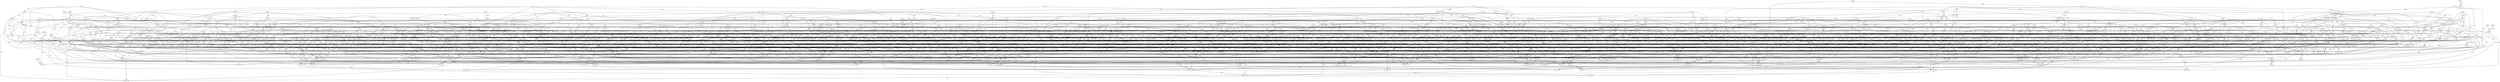 digraph G {
	v399->v629 [label=8270]
	v35->v573 [label=1409]
	v482->v627 [label=529]
	v204->v803 [label=9732]
	v446->v567 [label=9841]
	v169->v613 [label=9619]
	v51->v437 [label=3788]
	v338->v722 [label=9777]
	v295->v478 [label=2249]
	v15->v435 [label=9454]
	v491->v825 [label=7293]
	v89->v327 [label=8685]
	v495->v649 [label=4703]
	v32->v576 [label=4322]
	v530->v697 [label=5087]
	v766->v831 [label=8214]
	v404->v899 [label=7949]
	v186->v796 [label=4445]
	v394->v564 [label=6085]
	v227->v973 [label=5874]
	v353->v488 [label=1051]
	v58->v824 [label=3038]
	v281->v431 [label=8751]
	v494->v635 [label=5558]
	v360->v495 [label=76]
	v400->v571 [label=9395]
	v525->v958 [label=17]
	v958->v967 [label=6868]
	v80->v342 [label=7348]
	v905->v928 [label=765]
	v45->v591 [label=4141]
	v530->v918 [label=882]
	v420->v612 [label=2446]
	v686->v794 [label=8404]
	v298->v825 [label=6231]
	v235->v830 [label=2178]
	v5->v832 [label=4002]
	v179->v433 [label=5925]
	v819->v972 [label=945]
	v543->v705 [label=628]
	v415->v585 [label=1300]
	v194->v417 [label=3850]
	v137->v443 [label=7521]
	v125->v600 [label=2659]
	v213->v504 [label=9794]
	v962->v975 [label=9441]
	v441->v898 [label=8090]
	v619->v899 [label=1911]
	v570->v869 [label=6021]
	v113->v843 [label=777]
	v715->v995 [label=9483]
	v721->v869 [label=4020]
	v730->v963 [label=603]
	v839->v941 [label=9630]
	v598->v941 [label=8229]
	v509->v911 [label=6984]
	v386->v823 [label=9017]
	v450->v978 [label=9501]
	v392->v716 [label=1789]
	v435->v648 [label=9158]
	v254->v740 [label=2771]
	v260->v395 [label=3463]
	v322->v338 [label=9472]
	v353->v356 [label=5576]
	v187->v804 [label=3191]
	v253->v700 [label=61]
	v4->v858 [label=742]
	v297->v644 [label=6937]
	v234->v967 [label=6466]
	v511->v940 [label=8117]
	v503->v828 [label=1647]
	v414->v977 [label=8366]
	v123->v805 [label=9038]
	v410->v526 [label=270]
	v174->v617 [label=1719]
	v389->v399 [label=3438]
	v389->v826 [label=6183]
	v122->v192 [label=6139]
	v659->v751 [label=170]
	v625->v955 [label=9892]
	v131->v262 [label=4372]
	v364->v574 [label=726]
	v17->v862 [label=4845]
	v296->v921 [label=5409]
	v55->v102 [label=4260]
	v268->v500 [label=4487]
	v506->v558 [label=8838]
	v757->v880 [label=7689]
	v117->v522 [label=2883]
	v250->v709 [label=5726]
	v570->v762 [label=8485]
	v479->v855 [label=8497]
	v115->v834 [label=2745]
	v524->v916 [label=2805]
	v723->v888 [label=4300]
	v93->v771 [label=8814]
	v143->v292 [label=1002]
	v146->v958 [label=9429]
	v382->v963 [label=1792]
	v636->v645 [label=6503]
	v109->v833 [label=8433]
	v75->v555 [label=1503]
	v582->v638 [label=4080]
	v117->v252 [label=4267]
	v93->v378 [label=2367]
	v571->v968 [label=4074]
	v168->v612 [label=5671]
	v153->v736 [label=9688]
	v758->v919 [label=3182]
	v395->v583 [label=9906]
	v541->v918 [label=4954]
	v817->v837 [label=6151]
	v790->v817 [label=7434]
	v10->v613 [label=1826]
	v329->v545 [label=6358]
	v797->v982 [label=4682]
	v287->v676 [label=6885]
	v488->v802 [label=4303]
	v529->v850 [label=3870]
	v797->v809 [label=1288]
	v419->v515 [label=8088]
	v659->v673 [label=3158]
	v268->v291 [label=78]
	v289->v579 [label=4394]
	v96->v659 [label=9284]
	v133->v714 [label=2303]
	v712->v742 [label=7551]
	v99->v861 [label=1476]
	v841->v927 [label=2783]
	v877->v942 [label=9506]
	v218->v661 [label=4876]
	v56->v505 [label=9788]
	v87->v371 [label=9810]
	v678->v884 [label=1742]
	v624->v663 [label=1526]
	v451->v589 [label=8727]
	v689->v880 [label=9087]
	v596->v627 [label=2394]
	v159->v760 [label=6026]
	v708->v764 [label=4845]
	v340->v819 [label=4256]
	v357->v569 [label=2825]
	v357->v828 [label=600]
	v359->v826 [label=7363]
	v16->v226 [label=2336]
	v564->v969 [label=89]
	v19->v287 [label=9513]
	v230->v365 [label=5497]
	v215->v347 [label=1160]
	v131->v956 [label=1483]
	v542->v935 [label=9166]
	v78->v499 [label=9989]
	v148->v326 [label=4375]
	v336->v396 [label=1331]
	v373->v958 [label=7326]
	v808->v810 [label=3500]
	v14->v900 [label=320]
	v265->v850 [label=5753]
	v121->v638 [label=775]
	v29->v56 [label=2095]
	v187->v563 [label=6863]
	v897->v978 [label=447]
	v764->v815 [label=2517]
	v36->v139 [label=5528]
	v243->v952 [label=2029]
	v364->v949 [label=2081]
	v281->v928 [label=2558]
	v174->v637 [label=4916]
	v156->v254 [label=3188]
	v256->v526 [label=281]
	v199->v602 [label=7357]
	v553->v671 [label=2295]
	v217->v222 [label=4058]
	v275->v951 [label=8116]
	v98->v733 [label=1369]
	v96->v377 [label=4537]
	v531->v666 [label=6990]
	v658->v940 [label=782]
	v106->v138 [label=6162]
	v207->v248 [label=7369]
	v517->v644 [label=9298]
	v819->v939 [label=7409]
	v889->v998 [label=7388]
	v455->v859 [label=7812]
	v461->v613 [label=1038]
	v727->v794 [label=9195]
	v398->v984 [label=3454]
	v823->v938 [label=846]
	v25->v596 [label=1174]
	v148->v698 [label=8724]
	v295->v681 [label=8462]
	v32->v427 [label=6856]
	v474->v854 [label=7264]
	v854->v933 [label=390]
	v190->v701 [label=9592]
	v87->v914 [label=7109]
	v131->v159 [label=134]
	v382->v904 [label=9383]
	v189->v918 [label=6173]
	v131->v653 [label=1448]
	v114->v849 [label=5594]
	v304->v322 [label=348]
	v187->v548 [label=8884]
	v28->v693 [label=7026]
	v28->v835 [label=8110]
	v624->v961 [label=1946]
	v146->v485 [label=9212]
	v503->v824 [label=7938]
	v183->v851 [label=7440]
	v530->v895 [label=648]
	v378->v451 [label=5187]
	v605->v902 [label=3103]
	v239->v369 [label=8351]
	v534->v583 [label=5779]
	v336->v390 [label=8503]
	v559->v866 [label=6886]
	v143->v937 [label=4021]
	v89->v708 [label=9008]
	v254->v541 [label=3471]
	v25->v647 [label=1108]
	v417->v521 [label=8079]
	v97->v276 [label=6131]
	v291->v967 [label=1446]
	v109->v372 [label=4259]
	v54->v821 [label=6303]
	v371->v839 [label=4378]
	v100->v364 [label=5724]
	v244->v382 [label=8481]
	v99->v816 [label=7037]
	v731->v744 [label=5462]
	v378->v653 [label=8888]
	v846->v986 [label=8864]
	v503->v932 [label=3689]
	v67->v791 [label=997]
	v320->v607 [label=6833]
	v433->v750 [label=9103]
	v413->v781 [label=186]
	v479->v953 [label=709]
	v286->v956 [label=1335]
	v556->v620 [label=6961]
	v142->v304 [label=1656]
	v133->v899 [label=1011]
	v167->v487 [label=2797]
	v875->v897 [label=4224]
	v508->v559 [label=2869]
	v332->v497 [label=6689]
	v140->v361 [label=2203]
	v476->v906 [label=6933]
	v522->v857 [label=9357]
	v666->v728 [label=9380]
	v33->v330 [label=4827]
	v49->v663 [label=9991]
	v286->v475 [label=6571]
	v145->v338 [label=9442]
	v898->v988 [label=3234]
	v571->v608 [label=3305]
	v911->v979 [label=4430]
	v214->v432 [label=977]
	v722->v833 [label=9165]
	v3->v970 [label=8626]
	v151->v475 [label=6835]
	v708->v896 [label=1683]
	v266->v659 [label=9203]
	v492->v637 [label=8608]
	v536->v836 [label=2991]
	v386->v632 [label=7572]
	v3->v277 [label=6128]
	v531->v638 [label=4529]
	v198->v910 [label=5833]
	v169->v352 [label=307]
	v80->v750 [label=896]
	v146->v931 [label=4334]
	v745->v784 [label=6529]
	v239->v971 [label=2512]
	v134->v811 [label=8972]
	v158->v947 [label=9388]
	v277->v359 [label=2154]
	v405->v978 [label=7124]
	v185->v594 [label=7312]
	v243->v823 [label=1780]
	v186->v307 [label=9726]
	v245->v931 [label=6062]
	v14->v705 [label=6650]
	v319->v500 [label=5097]
	v705->v718 [label=7509]
	v231->v484 [label=8574]
	v289->v779 [label=8062]
	v616->v990 [label=7170]
	v159->v542 [label=7244]
	v66->v459 [label=6528]
	v359->v636 [label=6913]
	v749->v899 [label=9837]
	v526->v597 [label=7011]
	v327->v790 [label=2407]
	v135->v694 [label=8315]
	v227->v793 [label=6796]
	v363->v481 [label=8639]
	v425->v794 [label=574]
	v102->v916 [label=1005]
	v274->v534 [label=6708]
	v661->v930 [label=7043]
	v91->v328 [label=6439]
	v788->v857 [label=4315]
	v213->v500 [label=3340]
	v661->v722 [label=883]
	v106->v552 [label=4407]
	v580->v616 [label=9985]
	v369->v438 [label=5085]
	v224->v713 [label=7469]
	v340->v419 [label=4778]
	v345->v505 [label=3356]
	v346->v569 [label=3445]
	v330->v462 [label=9488]
	v257->v375 [label=6506]
	v136->v781 [label=1894]
	v570->v880 [label=6334]
	v262->v317 [label=1805]
	v201->v712 [label=7344]
	v468->v879 [label=5866]
	v24->v259 [label=9244]
	v699->v831 [label=4243]
	v323->v868 [label=6235]
	v121->v773 [label=4009]
	v7->v313 [label=9800]
	v447->v956 [label=1950]
	v154->v375 [label=5437]
	v430->v712 [label=2907]
	v176->v985 [label=5035]
	v125->v767 [label=9618]
	v177->v501 [label=1306]
	v273->v826 [label=9656]
	v92->v856 [label=1717]
	v184->v887 [label=1510]
	v72->v86 [label=3770]
	v192->v387 [label=8555]
	v364->v661 [label=5175]
	v404->v768 [label=6140]
	v136->v967 [label=7170]
	v302->v309 [label=8502]
	v610->v652 [label=3538]
	v462->v994 [label=5701]
	v522->v797 [label=2997]
	v31->v728 [label=7780]
	v358->v585 [label=3868]
	v314->v957 [label=2177]
	v152->v403 [label=2712]
	v848->v935 [label=5432]
	v178->v698 [label=1451]
	v674->v701 [label=7777]
	v237->v798 [label=2336]
	v463->v553 [label=6938]
	v73->v640 [label=7983]
	v228->v390 [label=8533]
	v462->v524 [label=2874]
	v286->v844 [label=6325]
	v48->v550 [label=1662]
	v447->v617 [label=2247]
	v608->v862 [label=6053]
	v408->v525 [label=1981]
	v669->v793 [label=276]
	v569->v757 [label=5624]
	v326->v763 [label=6578]
	v270->v879 [label=9135]
	v426->v617 [label=8922]
	v131->v954 [label=7334]
	v535->v812 [label=5023]
	v471->v616 [label=5224]
	v415->v720 [label=6741]
	v417->v902 [label=3269]
	v438->v959 [label=6352]
	v66->v201 [label=2085]
	v217->v379 [label=1499]
	v654->v805 [label=5837]
	v801->v992 [label=7991]
	v25->v105 [label=847]
	v196->v788 [label=5267]
	v890->v964 [label=9497]
	v335->v593 [label=4141]
	v714->v917 [label=8034]
	v958->v984 [label=5972]
	v300->v698 [label=9662]
	v172->v867 [label=7382]
	v220->v963 [label=393]
	v668->v727 [label=8725]
	v314->v442 [label=7302]
	v253->v946 [label=130]
	v314->v843 [label=6564]
	v155->v205 [label=225]
	v652->v863 [label=1588]
	v748->v840 [label=5945]
	v619->v995 [label=9932]
	v514->v561 [label=5008]
	v581->v897 [label=3708]
	v125->v502 [label=2645]
	v238->v897 [label=3705]
	v389->v959 [label=3376]
	v654->v802 [label=8468]
	v331->v732 [label=4129]
	v72->v273 [label=3759]
	v22->v975 [label=5505]
	v214->v760 [label=2795]
	v308->v621 [label=329]
	v549->v792 [label=2138]
	v789->v925 [label=1993]
	v267->v838 [label=4347]
	v61->v923 [label=3639]
	v462->v657 [label=2389]
	v1->v661 [label=1607]
	v332->v768 [label=8372]
	v303->v553 [label=7444]
	v448->v474 [label=1938]
	v302->v632 [label=9109]
	v10->v248 [label=3677]
	v479->v641 [label=3266]
	v43->v980 [label=3859]
	v189->v736 [label=6716]
	v325->v949 [label=6366]
	v494->v945 [label=7297]
	v473->v478 [label=4733]
	v299->v761 [label=4741]
	v899->v985 [label=5631]
	v54->v162 [label=1280]
	v619->v761 [label=3220]
	v379->v626 [label=3434]
	v341->v445 [label=3366]
	v761->v971 [label=2415]
	v90->v685 [label=1466]
	v6->v549 [label=2213]
	v748->v834 [label=4129]
	v467->v580 [label=5534]
	v18->v62 [label=7942]
	v164->v756 [label=6188]
	v596->v666 [label=5529]
	v11->v167 [label=1645]
	v221->v615 [label=2775]
	v549->v817 [label=1426]
	v668->v789 [label=554]
	v867->v955 [label=7725]
	v602->v910 [label=3295]
	v296->v407 [label=2987]
	v496->v750 [label=2891]
	v237->v914 [label=8579]
	v829->v860 [label=9464]
	v380->v807 [label=8110]
	v179->v187 [label=9977]
	v323->v810 [label=310]
	v271->v993 [label=5324]
	v709->v725 [label=2136]
	v913->v937 [label=8239]
	v121->v322 [label=1576]
	v730->v894 [label=2166]
	v240->v481 [label=9782]
	v42->v506 [label=6164]
	v237->v925 [label=5252]
	v927->v962 [label=2260]
	v109->v817 [label=6543]
	v529->v715 [label=1729]
	v211->v539 [label=7526]
	v196->v754 [label=7458]
	v44->v507 [label=6739]
	v607->v812 [label=364]
	v27->v187 [label=137]
	v465->v548 [label=8764]
	v285->v632 [label=6792]
	v572->v679 [label=5737]
	v64->v149 [label=7718]
	v591->v917 [label=4669]
	v48->v750 [label=1780]
	v531->v865 [label=5246]
	v528->v815 [label=795]
	v108->v852 [label=1497]
	v106->v869 [label=6653]
	v359->v813 [label=8104]
	v534->v555 [label=3803]
	v690->v880 [label=7998]
	v31->v434 [label=1192]
	v428->v613 [label=3442]
	v26->v247 [label=2127]
	v697->v918 [label=2628]
	v117->v742 [label=7438]
	v226->v477 [label=8752]
	v364->v424 [label=2502]
	v65->v507 [label=3822]
	v160->v870 [label=4644]
	v728->v858 [label=2828]
	v358->v398 [label=3805]
	v789->v989 [label=2219]
	v671->v937 [label=3419]
	v0->v564 [label=3129]
	v580->v855 [label=1106]
	v52->v271 [label=9740]
	v294->v379 [label=9659]
	v559->v913 [label=723]
	v224->v278 [label=2611]
	v61->v327 [label=9132]
	v165->v968 [label=6269]
	v461->v910 [label=6511]
	v129->v688 [label=8308]
	v179->v614 [label=7618]
	v629->v710 [label=6433]
	v257->v552 [label=544]
	v320->v426 [label=9480]
	v828->v893 [label=64]
	v427->v567 [label=2490]
	v167->v785 [label=7532]
	v525->v749 [label=3943]
	v270->v670 [label=7969]
	v606->v627 [label=2619]
	v345->v586 [label=2956]
	v493->v816 [label=9723]
	v190->v278 [label=5828]
	v154->v973 [label=4797]
	v76->v785 [label=7148]
	v54->v535 [label=7431]
	v219->v226 [label=5601]
	v48->v780 [label=8969]
	v168->v898 [label=1023]
	v448->v560 [label=6881]
	v197->v416 [label=8201]
	v20->v413 [label=3722]
	v60->v666 [label=6320]
	v187->v855 [label=8268]
	v93->v518 [label=2127]
	v232->v737 [label=8905]
	v610->v654 [label=2118]
	v401->v479 [label=485]
	v500->v978 [label=6205]
	v798->v954 [label=7135]
	v219->v980 [label=2365]
	v365->v489 [label=5399]
	v143->v832 [label=1523]
	v111->v377 [label=6614]
	v348->v902 [label=9600]
	v491->v931 [label=5546]
	v71->v801 [label=4773]
	v380->v783 [label=6007]
	v104->v425 [label=142]
	v218->v225 [label=1197]
	v22->v376 [label=6414]
	v382->v454 [label=4214]
	v28->v87 [label=7500]
	v488->v786 [label=1587]
	v114->v424 [label=2427]
	v770->v774 [label=6540]
	v313->v690 [label=4621]
	v152->v857 [label=3110]
	v252->v648 [label=1980]
	v406->v985 [label=4994]
	v175->v918 [label=860]
	v266->v475 [label=6295]
	v382->v983 [label=3148]
	v88->v308 [label=3784]
	v387->v543 [label=4248]
	v508->v774 [label=3523]
	v189->v823 [label=9675]
	v179->v882 [label=4189]
	v117->v301 [label=3788]
	v831->v979 [label=3652]
	v59->v290 [label=1685]
	v308->v316 [label=329]
	v126->v956 [label=2178]
	v533->v727 [label=2539]
	v377->v439 [label=998]
	v201->v402 [label=8459]
	v163->v833 [label=6587]
	v396->v719 [label=6400]
	v308->v836 [label=4233]
	v576->v880 [label=8414]
	v112->v509 [label=7949]
	v282->v333 [label=7965]
	v546->v708 [label=1957]
	v663->v796 [label=2215]
	v396->v493 [label=7976]
	v25->v55 [label=7739]
	v16->v569 [label=2835]
	v146->v844 [label=1189]
	v507->v708 [label=4549]
	v702->v722 [label=8308]
	v23->v301 [label=7424]
	v818->v991 [label=1949]
	v184->v841 [label=6073]
	v331->v712 [label=7363]
	v390->v467 [label=6659]
	v579->v992 [label=4714]
	v530->v768 [label=4828]
	v347->v397 [label=4892]
	v340->v427 [label=6352]
	v560->v726 [label=9208]
	v439->v486 [label=3036]
	v212->v538 [label=4975]
	v293->v402 [label=2937]
	v584->v758 [label=344]
	v202->v891 [label=1115]
	v286->v794 [label=9719]
	v347->v564 [label=5833]
	v346->v865 [label=7677]
	v207->v605 [label=9041]
	v231->v921 [label=4753]
	v302->v912 [label=1952]
	v439->v564 [label=5470]
	v90->v839 [label=863]
	v167->v338 [label=9003]
	v278->v316 [label=3334]
	v428->v859 [label=6739]
	v616->v770 [label=9562]
	v287->v822 [label=3196]
	v526->v546 [label=3819]
	v357->v499 [label=8563]
	v227->v544 [label=9297]
	v6->v545 [label=5688]
	v519->v735 [label=5590]
	v216->v406 [label=9050]
	v578->v940 [label=1618]
	v217->v330 [label=1551]
	v515->v612 [label=399]
	v230->v765 [label=173]
	v23->v877 [label=4178]
	v432->v799 [label=9227]
	v43->v522 [label=7356]
	v531->v863 [label=2699]
	v548->v955 [label=7484]
	v154->v665 [label=7970]
	v232->v278 [label=4610]
	v923->v963 [label=1397]
	v565->v961 [label=7089]
	v41->v546 [label=6961]
	v714->v724 [label=820]
	v19->v272 [label=669]
	v164->v531 [label=5317]
	v126->v494 [label=8372]
	v458->v637 [label=9791]
	v809->v997 [label=3778]
	v794->v857 [label=1337]
	v757->v947 [label=7095]
	v17->v159 [label=1205]
	v242->v269 [label=1369]
	v575->v583 [label=1160]
	v351->v722 [label=4099]
	v325->v470 [label=8693]
	v218->v420 [label=2064]
	v519->v935 [label=9053]
	v181->v183 [label=9837]
	v70->v635 [label=238]
	v445->v513 [label=3866]
	v473->v522 [label=2470]
	v634->v936 [label=2623]
	v224->v423 [label=9617]
	v809->v815 [label=8381]
	v164->v489 [label=2194]
	v772->v938 [label=5567]
	v415->v636 [label=3993]
	v155->v195 [label=1568]
	v72->v486 [label=676]
	v183->v553 [label=9677]
	v619->v711 [label=1467]
	v646->v868 [label=2670]
	v177->v397 [label=1318]
	v261->v906 [label=35]
	v301->v968 [label=974]
	v82->v485 [label=2315]
	v290->v715 [label=7940]
	v563->v643 [label=9344]
	v411->v765 [label=5053]
	v880->v970 [label=8729]
	v212->v241 [label=5179]
	v91->v867 [label=186]
	v478->v715 [label=1128]
	v503->v545 [label=3248]
	v191->v232 [label=2725]
	v432->v906 [label=6252]
	v781->v954 [label=1077]
	v401->v446 [label=1720]
	v475->v807 [label=2305]
	v491->v734 [label=8147]
	v70->v786 [label=8938]
	v618->v619 [label=3158]
	v27->v157 [label=4251]
	v408->v747 [label=6354]
	v261->v572 [label=9177]
	v387->v649 [label=8214]
	v704->v766 [label=6296]
	v211->v437 [label=8753]
	v625->v943 [label=4267]
	v276->v513 [label=7984]
	v564->v657 [label=1281]
	v464->v984 [label=3229]
	v396->v684 [label=146]
	v837->v876 [label=1624]
	v744->v848 [label=3902]
	v297->v883 [label=9034]
	v98->v997 [label=8567]
	v60->v588 [label=1135]
	v434->v604 [label=4128]
	v22->v273 [label=3733]
	v65->v321 [label=2656]
	v364->v789 [label=4175]
	v701->v794 [label=8430]
	v312->v679 [label=7346]
	v158->v621 [label=8849]
	v63->v147 [label=980]
	v170->v642 [label=432]
	v78->v677 [label=7648]
	v134->v560 [label=4958]
	v824->v992 [label=243]
	v650->v802 [label=21]
	v723->v825 [label=9057]
	v378->v893 [label=7290]
	v682->v995 [label=6891]
	v291->v964 [label=9590]
	v256->v874 [label=9947]
	v98->v146 [label=7381]
	v46->v349 [label=8171]
	v970->v995 [label=6022]
	v300->v728 [label=2495]
	v94->v143 [label=4917]
	v190->v614 [label=9450]
	v441->v665 [label=5955]
	v87->v680 [label=2178]
	v632->v907 [label=949]
	v44->v913 [label=8648]
	v416->v727 [label=7313]
	v180->v783 [label=2463]
	v49->v694 [label=2501]
	v693->v788 [label=4870]
	v349->v924 [label=4873]
	v123->v370 [label=7881]
	v332->v863 [label=305]
	v21->v710 [label=3869]
	v426->v890 [label=5344]
	v119->v795 [label=509]
	v452->v532 [label=5601]
	v620->v715 [label=6807]
	v811->v933 [label=5758]
	v159->v536 [label=692]
	v95->v124 [label=6281]
	v165->v813 [label=989]
	v81->v929 [label=3964]
	v132->v314 [label=1955]
	v339->v833 [label=9281]
	v944->v951 [label=1625]
	v5->v344 [label=317]
	v451->v800 [label=3599]
	v761->v916 [label=3482]
	v109->v823 [label=1669]
	v435->v782 [label=3409]
	v493->v517 [label=4564]
	v191->v316 [label=9867]
	v341->v860 [label=7748]
	v260->v396 [label=9010]
	v487->v950 [label=7601]
	v577->v589 [label=3294]
	v204->v802 [label=5596]
	v241->v742 [label=4463]
	v470->v907 [label=1789]
	v191->v908 [label=4902]
	v626->v641 [label=8915]
	v316->v790 [label=2806]
	v226->v722 [label=2025]
	v307->v889 [label=795]
	v77->v262 [label=6780]
	v0->v283 [label=462]
	v611->v871 [label=1272]
	v103->v624 [label=2304]
	v297->v352 [label=5176]
	v348->v625 [label=1686]
	v496->v659 [label=2758]
	v58->v468 [label=316]
	v159->v954 [label=8630]
	v380->v938 [label=833]
	v82->v176 [label=3178]
	v367->v395 [label=1210]
	v617->v925 [label=9776]
	v1->v482 [label=1407]
	v801->v916 [label=283]
	v573->v912 [label=9167]
	v583->v832 [label=7136]
	v348->v468 [label=9616]
	v705->v790 [label=153]
	v525->v741 [label=2064]
	v707->v989 [label=5155]
	v11->v325 [label=1006]
	v245->v578 [label=2422]
	v445->v981 [label=1909]
	v205->v436 [label=6207]
	v116->v157 [label=9229]
	v450->v986 [label=9611]
	v139->v379 [label=8551]
	v297->v489 [label=3230]
	v448->v883 [label=6611]
	v170->v858 [label=3113]
	v601->v841 [label=5707]
	v96->v289 [label=5726]
	v119->v943 [label=31]
	v355->v444 [label=1128]
	v6->v901 [label=8313]
	v414->v488 [label=9637]
	v446->v704 [label=8266]
	v140->v586 [label=7216]
	v350->v986 [label=1126]
	v594->v674 [label=2284]
	v42->v371 [label=3183]
	v117->v157 [label=6780]
	v90->v753 [label=2036]
	v280->v875 [label=9371]
	v88->v758 [label=1071]
	v342->v743 [label=917]
	v565->v975 [label=9140]
	v881->v898 [label=2340]
	v362->v908 [label=5989]
	v386->v491 [label=1959]
	v226->v988 [label=4882]
	v108->v130 [label=7644]
	v330->v523 [label=3098]
	v158->v213 [label=7117]
	v215->v429 [label=1712]
	v198->v285 [label=936]
	v132->v288 [label=2290]
	v25->v575 [label=4691]
	v462->v752 [label=8184]
	v590->v703 [label=267]
	v848->v923 [label=2136]
	v46->v138 [label=4956]
	v515->v754 [label=3711]
	v291->v779 [label=5486]
	v597->v789 [label=5119]
	v239->v719 [label=3371]
	v267->v418 [label=2187]
	v10->v758 [label=5494]
	v630->v750 [label=1912]
	v359->v492 [label=8383]
	v160->v573 [label=3567]
	v25->v210 [label=6157]
	v104->v234 [label=6282]
	v72->v853 [label=8229]
	v438->v976 [label=1490]
	v138->v487 [label=2110]
	v497->v843 [label=3745]
	v496->v933 [label=241]
	v459->v709 [label=7440]
	v341->v705 [label=5730]
	v567->v900 [label=8901]
	v79->v276 [label=3322]
	v569->v935 [label=4713]
	v582->v990 [label=3228]
	v194->v683 [label=5959]
	v346->v840 [label=8713]
	v536->v770 [label=5202]
	v553->v803 [label=6428]
	v124->v754 [label=8161]
	v583->v903 [label=9598]
	v399->v678 [label=5402]
	v13->v655 [label=874]
	v361->v750 [label=8780]
	v188->v814 [label=6039]
	v481->v754 [label=6633]
	v394->v836 [label=1509]
	v35->v895 [label=5804]
	v426->v800 [label=6314]
	v196->v961 [label=3784]
	v321->v481 [label=196]
	v264->v485 [label=4737]
	v490->v671 [label=7858]
	v70->v309 [label=77]
	v227->v664 [label=1376]
	v120->v644 [label=436]
	v9->v145 [label=7071]
	v486->v907 [label=6213]
	v825->v952 [label=756]
	v222->v312 [label=1294]
	v146->v764 [label=977]
	v555->v674 [label=1492]
	v702->v791 [label=1359]
	v950->v968 [label=3166]
	v247->v728 [label=6143]
	v398->v704 [label=6241]
	v725->v789 [label=3421]
	v161->v472 [label=2126]
	v775->v968 [label=148]
	v282->v994 [label=3629]
	v702->v975 [label=9972]
	v315->v692 [label=8814]
	v384->v492 [label=1561]
	v345->v873 [label=3209]
	v541->v573 [label=9889]
	v34->v746 [label=7388]
	v399->v755 [label=2421]
	v64->v836 [label=6864]
	v6->v658 [label=957]
	v109->v243 [label=9000]
	v232->v420 [label=7116]
	v373->v738 [label=4347]
	v861->v955 [label=2284]
	v146->v227 [label=5418]
	v41->v96 [label=730]
	v439->v580 [label=9658]
	v799->v831 [label=7758]
	v507->v564 [label=4160]
	v225->v751 [label=8137]
	v137->v668 [label=9824]
	v126->v543 [label=3753]
	v279->v962 [label=3099]
	v121->v200 [label=5181]
	v644->v958 [label=7921]
	v183->v418 [label=7827]
	v360->v842 [label=6522]
	v150->v261 [label=3020]
	v786->v917 [label=7703]
	v178->v238 [label=5019]
	v479->v892 [label=8683]
	v485->v558 [label=3378]
	v241->v249 [label=5365]
	v26->v952 [label=3389]
	v50->v708 [label=2446]
	v339->v907 [label=5291]
	v385->v901 [label=4040]
	v434->v466 [label=7935]
	v557->v964 [label=320]
	v498->v700 [label=5638]
	v584->v625 [label=6680]
	v62->v620 [label=9932]
	v147->v946 [label=4519]
	v607->v893 [label=248]
	v432->v759 [label=5938]
	v225->v861 [label=6317]
	v117->v557 [label=1445]
	v238->v274 [label=4453]
	v470->v840 [label=2012]
	v45->v195 [label=6697]
	v597->v718 [label=6100]
	v184->v203 [label=7487]
	v6->v714 [label=2359]
	v195->v995 [label=317]
	v3->v630 [label=9483]
	v125->v943 [label=4129]
	v275->v544 [label=9733]
	v178->v565 [label=5099]
	v154->v420 [label=4067]
	v306->v726 [label=389]
	v130->v208 [label=9255]
	v611->v641 [label=8811]
	v33->v408 [label=4898]
	v51->v743 [label=7970]
	v454->v687 [label=808]
	v24->v103 [label=8652]
	v100->v141 [label=4618]
	v89->v483 [label=1168]
	v544->v700 [label=4110]
	v15->v838 [label=9528]
	v465->v565 [label=3888]
	v678->v831 [label=3068]
	v766->v837 [label=9352]
	v778->v901 [label=8376]
	v515->v579 [label=7927]
	v445->v962 [label=5466]
	v201->v751 [label=2723]
	v22->v170 [label=3158]
	v605->v964 [label=5828]
	v170->v306 [label=9682]
	v112->v857 [label=9542]
	v187->v976 [label=1195]
	v180->v190 [label=8786]
	v101->v857 [label=1369]
	v409->v796 [label=5340]
	v725->v858 [label=1038]
	v772->v791 [label=4679]
	v132->v355 [label=7910]
	v187->v848 [label=5076]
	v107->v609 [label=3325]
	v50->v855 [label=4109]
	v38->v587 [label=7050]
	v252->v999 [label=5432]
	v649->v689 [label=1098]
	v358->v938 [label=8464]
	v571->v942 [label=243]
	v134->v363 [label=4718]
	v416->v607 [label=4359]
	v649->v968 [label=2749]
	v70->v140 [label=1717]
	v596->v633 [label=2563]
	v395->v618 [label=2017]
	v157->v707 [label=172]
	v398->v925 [label=3972]
	v779->v836 [label=7998]
	v576->v662 [label=6060]
	v51->v602 [label=9056]
	v471->v650 [label=3895]
	v846->v937 [label=6445]
	v729->v813 [label=939]
	v372->v889 [label=76]
	v230->v371 [label=9121]
	v192->v761 [label=6534]
	v422->v945 [label=6262]
	v587->v656 [label=8378]
	v540->v740 [label=4672]
	v254->v878 [label=936]
	v334->v502 [label=6100]
	v323->v658 [label=5948]
	v133->v975 [label=3777]
	v116->v454 [label=1400]
	v138->v392 [label=8133]
	v812->v980 [label=1895]
	v765->v951 [label=4553]
	v317->v336 [label=9310]
	v0->v592 [label=9382]
	v164->v467 [label=6778]
	v670->v883 [label=9167]
	v665->v707 [label=5120]
	v513->v952 [label=6474]
	v611->v841 [label=6894]
	v375->v969 [label=1920]
	v602->v883 [label=1491]
	v680->v814 [label=8012]
	v413->v871 [label=317]
	v378->v393 [label=6519]
	v213->v684 [label=6355]
	v26->v907 [label=3856]
	v296->v919 [label=8497]
	v266->v593 [label=5769]
	v445->v556 [label=7452]
	v164->v352 [label=5878]
	v455->v874 [label=4005]
	v671->v761 [label=9223]
	v329->v891 [label=7664]
	v220->v902 [label=1639]
	v511->v985 [label=6500]
	v611->v646 [label=1933]
	v532->v621 [label=2543]
	v317->v861 [label=2852]
	v97->v671 [label=9715]
	v507->v527 [label=3038]
	v15->v104 [label=207]
	v107->v825 [label=2537]
	v357->v906 [label=7757]
	v83->v791 [label=7488]
	v146->v599 [label=5991]
	v339->v429 [label=4698]
	v179->v675 [label=8578]
	v126->v536 [label=1958]
	v522->v843 [label=4408]
	v462->v968 [label=4160]
	v285->v538 [label=8556]
	v151->v158 [label=2945]
	v610->v624 [label=8060]
	v759->v776 [label=5098]
	v723->v871 [label=5425]
	v423->v791 [label=9764]
	v442->v751 [label=1738]
	v94->v798 [label=8013]
	v377->v582 [label=7525]
	v472->v550 [label=7099]
	v213->v581 [label=1234]
	v516->v558 [label=7986]
	v537->v743 [label=1920]
	v355->v453 [label=4558]
	v59->v197 [label=9932]
	v56->v379 [label=1713]
	v682->v960 [label=2419]
	v362->v554 [label=861]
	v420->v825 [label=6328]
	v282->v477 [label=5795]
	v879->v901 [label=7726]
	v51->v297 [label=2570]
	v488->v847 [label=4280]
	v133->v762 [label=7430]
	v57->v849 [label=9307]
	v780->v913 [label=4762]
	v775->v849 [label=3824]
	v609->v823 [label=4278]
	v645->v711 [label=4457]
	v207->v614 [label=6146]
	v456->v639 [label=2988]
	v249->v820 [label=7895]
	v163->v859 [label=893]
	v58->v414 [label=3704]
	v145->v306 [label=3785]
	v560->v884 [label=9569]
	v539->v596 [label=8127]
	v647->v757 [label=6919]
	v343->v655 [label=1590]
	v503->v518 [label=674]
	v329->v848 [label=1443]
	v52->v676 [label=6103]
	v629->v712 [label=4315]
	v532->v614 [label=137]
	v573->v623 [label=2915]
	v319->v575 [label=5516]
	v756->v819 [label=8153]
	v4->v129 [label=2745]
	v37->v387 [label=3753]
	v713->v848 [label=7983]
	v442->v652 [label=6071]
	v215->v970 [label=5458]
	v191->v545 [label=2038]
	v6->v17 [label=9149]
	v894->v987 [label=2815]
	v356->v444 [label=9936]
	v12->v155 [label=4605]
	v377->v402 [label=5464]
	v344->v551 [label=5014]
	v535->v948 [label=6821]
	v29->v407 [label=9336]
	v451->v467 [label=3430]
	v397->v733 [label=1136]
	v475->v828 [label=1924]
	v131->v788 [label=981]
	v601->v743 [label=6683]
	v56->v863 [label=2929]
	v621->v999 [label=9750]
	v480->v930 [label=4651]
	v539->v675 [label=9414]
	v745->v795 [label=2576]
	v501->v517 [label=8187]
	v283->v445 [label=2184]
	v439->v595 [label=3722]
	v42->v809 [label=8952]
	v423->v898 [label=9020]
	v580->v893 [label=1529]
	v74->v436 [label=5957]
	v217->v448 [label=1994]
	v6->v875 [label=2849]
	v235->v644 [label=8744]
	v518->v825 [label=2724]
	v108->v324 [label=78]
	v218->v686 [label=6503]
	v313->v856 [label=9067]
	v325->v712 [label=9246]
	v528->v719 [label=426]
	v266->v477 [label=222]
	v54->v168 [label=7378]
	v750->v845 [label=7146]
	v58->v533 [label=1007]
	v404->v791 [label=3247]
	v37->v703 [label=9493]
	v718->v921 [label=3836]
	v591->v679 [label=4983]
	v5->v478 [label=4800]
	v697->v976 [label=6424]
	v446->v747 [label=2885]
	v6->v237 [label=1054]
	v529->v601 [label=6510]
	v68->v500 [label=1838]
	v364->v393 [label=9760]
	v160->v289 [label=3291]
	v335->v721 [label=5848]
	v394->v832 [label=1917]
	v293->v904 [label=6962]
	v72->v221 [label=321]
	v163->v422 [label=9259]
	v686->v773 [label=2112]
	v315->v614 [label=3425]
	v529->v774 [label=2337]
	v185->v234 [label=1651]
	v563->v583 [label=7250]
	v31->v536 [label=5075]
	v361->v631 [label=3921]
	v266->v951 [label=8759]
	v107->v823 [label=6031]
	v5->v486 [label=134]
	v84->v876 [label=4877]
	v33->v383 [label=8745]
	v391->v794 [label=2530]
	v277->v488 [label=1383]
	v498->v996 [label=4859]
	v7->v927 [label=2180]
	v512->v955 [label=5795]
	v221->v609 [label=1957]
	v132->v747 [label=8441]
	v892->v916 [label=8193]
	v405->v687 [label=3552]
	v632->v645 [label=4418]
	v93->v242 [label=6789]
	v59->v656 [label=5173]
	v43->v643 [label=8020]
	v791->v900 [label=348]
	v603->v744 [label=480]
	v379->v495 [label=3267]
	v262->v411 [label=77]
	v752->v979 [label=788]
	v6->v304 [label=2451]
	v476->v625 [label=8453]
	v87->v484 [label=7121]
	v62->v310 [label=5128]
	v530->v873 [label=6546]
	v73->v439 [label=4611]
	v468->v911 [label=8720]
	v279->v553 [label=8914]
	v506->v936 [label=745]
	v361->v824 [label=9566]
	v328->v804 [label=4397]
	v37->v998 [label=5960]
	v162->v711 [label=4113]
	v62->v94 [label=3377]
	v357->v519 [label=4969]
	v586->v972 [label=652]
	v491->v833 [label=7056]
	v29->v406 [label=1769]
	v374->v411 [label=827]
	v791->v936 [label=5627]
	v129->v755 [label=5687]
	v344->v942 [label=8575]
	v178->v988 [label=2514]
	v713->v820 [label=3010]
	v219->v629 [label=2828]
	v318->v427 [label=6051]
	v11->v324 [label=2656]
	v233->v504 [label=1106]
	v573->v668 [label=5161]
	v180->v940 [label=4246]
	v27->v922 [label=8988]
	v123->v593 [label=7068]
	v492->v894 [label=7539]
	v387->v810 [label=2803]
	v393->v466 [label=7103]
	v764->v854 [label=3841]
	v215->v600 [label=744]
	v478->v923 [label=3465]
	v25->v720 [label=6246]
	v207->v733 [label=8061]
	v448->v760 [label=3947]
	v443->v944 [label=6713]
	v324->v619 [label=4602]
	v408->v878 [label=8160]
	v362->v690 [label=4637]
	v162->v841 [label=4993]
	v526->v680 [label=5437]
	v459->v674 [label=7053]
	v292->v859 [label=7408]
	v104->v909 [label=245]
	v878->v999 [label=4319]
	v217->v668 [label=8719]
	v75->v801 [label=2857]
	v17->v903 [label=1383]
	v259->v418 [label=1537]
	v768->v901 [label=91]
	v641->v907 [label=1367]
	v758->v803 [label=2359]
	v312->v648 [label=2354]
	v51->v474 [label=8774]
	v304->v650 [label=4421]
	v230->v622 [label=1297]
	v700->v820 [label=7457]
	v178->v515 [label=2323]
	v382->v989 [label=4394]
	v12->v257 [label=7625]
	v136->v334 [label=5614]
	v549->v599 [label=4874]
	v301->v693 [label=2753]
	v357->v531 [label=4247]
	v496->v672 [label=1139]
	v24->v162 [label=8567]
	v225->v904 [label=6075]
	v370->v869 [label=4847]
	v564->v766 [label=8873]
	v402->v425 [label=4311]
	v422->v427 [label=5459]
	v113->v374 [label=8475]
	v619->v695 [label=4327]
	v557->v653 [label=7706]
	v254->v737 [label=3438]
	v328->v694 [label=4799]
	v128->v188 [label=419]
	v266->v884 [label=1750]
	v391->v868 [label=1328]
	v509->v626 [label=1888]
	v525->v635 [label=3947]
	v266->v639 [label=4743]
	v306->v858 [label=4602]
	v228->v588 [label=3388]
	v393->v655 [label=8759]
	v578->v839 [label=5798]
	v397->v479 [label=159]
	v258->v291 [label=3804]
	v598->v720 [label=5056]
	v416->v697 [label=1789]
	v453->v516 [label=4523]
	v194->v733 [label=3085]
	v89->v130 [label=9765]
	v718->v789 [label=9648]
	v346->v414 [label=2697]
	v221->v380 [label=98]
	v47->v707 [label=1847]
	v660->v850 [label=3963]
	v110->v211 [label=4755]
	v242->v815 [label=1894]
	v490->v554 [label=1556]
	v874->v877 [label=8815]
	v721->v737 [label=577]
	v680->v963 [label=4016]
	v387->v643 [label=4534]
	v415->v779 [label=470]
	v426->v660 [label=4821]
	v326->v858 [label=8454]
	v196->v885 [label=5996]
	v223->v779 [label=6214]
	v27->v331 [label=7084]
	v524->v631 [label=1345]
	v136->v217 [label=2498]
	v883->v957 [label=3726]
	v0->v116 [label=1268]
	v215->v515 [label=3597]
	v485->v694 [label=7138]
	v241->v919 [label=1724]
	v245->v473 [label=4327]
	v673->v951 [label=3163]
	v298->v947 [label=5545]
	v626->v934 [label=1932]
	v248->v960 [label=5289]
	v209->v320 [label=4834]
	v159->v395 [label=4517]
	v316->v599 [label=3570]
	v24->v672 [label=8059]
	v230->v798 [label=8374]
	v354->v890 [label=3213]
	v503->v825 [label=1172]
	v627->v881 [label=960]
	v414->v491 [label=5295]
	v398->v771 [label=4791]
	v158->v829 [label=9692]
	v435->v822 [label=8722]
	v251->v764 [label=1773]
	v452->v499 [label=4616]
	v686->v982 [label=5753]
	v100->v915 [label=3629]
	v271->v357 [label=9736]
	v252->v986 [label=6859]
	v174->v818 [label=2098]
	v70->v338 [label=5878]
	v284->v920 [label=2563]
	v30->v575 [label=5524]
	v336->v523 [label=5341]
	v354->v581 [label=4839]
	v145->v236 [label=4397]
	v72->v699 [label=2854]
	v467->v901 [label=4946]
	v112->v321 [label=5537]
	v364->v627 [label=6925]
	v334->v481 [label=6214]
	v737->v913 [label=5908]
	v90->v502 [label=6194]
	v136->v493 [label=2007]
	v4->v967 [label=3806]
	v6->v442 [label=8575]
	v94->v565 [label=4494]
	v11->v292 [label=2057]
	v95->v483 [label=9100]
	v382->v527 [label=3313]
	v528->v792 [label=3880]
	v143->v519 [label=7652]
	v104->v819 [label=734]
	v538->v884 [label=8613]
	v657->v727 [label=9079]
	v656->v774 [label=5950]
	v723->v946 [label=9702]
	v279->v362 [label=435]
	v240->v413 [label=2856]
	v102->v314 [label=8712]
	v180->v328 [label=3033]
	v785->v843 [label=9509]
	v569->v579 [label=5637]
	v258->v428 [label=1251]
	v219->v918 [label=2382]
	v175->v297 [label=6365]
	v61->v574 [label=9413]
	v17->v606 [label=5057]
	v61->v729 [label=8919]
	v129->v164 [label=4127]
	v803->v893 [label=364]
	v315->v338 [label=5996]
	v27->v484 [label=3272]
	v224->v978 [label=5287]
	v172->v290 [label=1040]
	v171->v374 [label=2078]
	v742->v745 [label=1360]
	v206->v704 [label=7005]
	v221->v254 [label=3236]
	v778->v837 [label=1128]
	v371->v431 [label=9559]
	v255->v395 [label=9113]
	v76->v773 [label=5088]
	v489->v759 [label=7185]
	v386->v582 [label=6706]
	v391->v694 [label=3940]
	v657->v759 [label=635]
	v93->v302 [label=4014]
	v169->v394 [label=9945]
	v211->v909 [label=1061]
	v278->v938 [label=8314]
	v275->v550 [label=1894]
	v773->v805 [label=3254]
	v32->v161 [label=2127]
	v560->v809 [label=5076]
	v174->v285 [label=2762]
	v301->v678 [label=2344]
	v287->v655 [label=3635]
	v538->v596 [label=3411]
	v572->v766 [label=9111]
	v572->v671 [label=531]
	v99->v109 [label=2681]
	v797->v965 [label=3698]
	v367->v429 [label=1592]
	v163->v423 [label=3968]
	v114->v355 [label=7696]
	v316->v326 [label=1435]
	v302->v316 [label=4793]
	v394->v760 [label=212]
	v198->v258 [label=9010]
	v109->v171 [label=7906]
	v452->v788 [label=5180]
	v190->v742 [label=6958]
	v132->v220 [label=1562]
	v850->v912 [label=3397]
	v352->v438 [label=6224]
	v392->v417 [label=5331]
	v541->v696 [label=9645]
	v802->v863 [label=1485]
	v103->v439 [label=2395]
	v601->v882 [label=633]
	v703->v797 [label=6542]
	v1->v992 [label=6626]
	v567->v633 [label=5909]
	v669->v883 [label=4086]
	v840->v917 [label=6292]
	v191->v933 [label=36]
	v150->v483 [label=6826]
	v476->v771 [label=9815]
	v118->v776 [label=5630]
	v247->v898 [label=1678]
	v501->v822 [label=5960]
	v293->v926 [label=6191]
	v70->v351 [label=126]
	v909->v951 [label=7584]
	v859->v995 [label=4037]
	v181->v961 [label=9649]
	v208->v414 [label=5902]
	v607->v678 [label=3717]
	v78->v778 [label=6490]
	v703->v943 [label=2028]
	v596->v945 [label=730]
	v482->v705 [label=7506]
	v95->v843 [label=7747]
	v37->v411 [label=3652]
	v325->v764 [label=5378]
	v32->v363 [label=883]
	v390->v810 [label=4783]
	v457->v600 [label=489]
	v287->v682 [label=8042]
	v780->v878 [label=185]
	v32->v825 [label=8894]
	v128->v692 [label=5199]
	v833->v848 [label=3492]
	v117->v908 [label=5339]
	v98->v254 [label=6893]
	v39->v538 [label=9931]
	v295->v543 [label=1907]
	v174->v457 [label=9323]
	v482->v638 [label=6827]
	v738->v906 [label=9411]
	v391->v830 [label=8326]
	v769->v928 [label=4436]
	v615->v764 [label=5183]
	v38->v281 [label=4749]
	v552->v573 [label=7723]
	v42->v997 [label=5708]
	v361->v802 [label=2466]
	v136->v796 [label=5566]
	v555->v899 [label=1516]
	v175->v499 [label=710]
	v742->v818 [label=6849]
	v791->v895 [label=4397]
	v334->v999 [label=4597]
	v669->v872 [label=440]
	v63->v873 [label=2877]
	v169->v176 [label=5467]
	v380->v381 [label=4818]
	v94->v211 [label=9382]
	v548->v595 [label=506]
	v239->v680 [label=2417]
	v87->v848 [label=6733]
	v60->v886 [label=5608]
	v404->v688 [label=5353]
	v313->v573 [label=9768]
	v910->v925 [label=6140]
	v697->v773 [label=323]
	v299->v443 [label=7273]
	v184->v540 [label=7521]
	v926->v930 [label=1037]
	v192->v416 [label=9211]
	v348->v796 [label=6219]
	v111->v878 [label=8684]
	v413->v594 [label=7097]
	v304->v502 [label=1533]
	v14->v587 [label=9419]
	v424->v625 [label=1325]
	v455->v931 [label=148]
	v151->v260 [label=4247]
	v57->v490 [label=7525]
	v368->v887 [label=6082]
	v688->v726 [label=6807]
	v263->v660 [label=6328]
	v589->v681 [label=6884]
	v395->v591 [label=1374]
	v159->v229 [label=7389]
	v350->v450 [label=4504]
	v55->v401 [label=5544]
	v136->v864 [label=2430]
	v92->v189 [label=1402]
	v758->v885 [label=2209]
	v123->v399 [label=8662]
	v10->v952 [label=5146]
	v668->v743 [label=8111]
	v763->v823 [label=6765]
	v652->v750 [label=3449]
	v107->v188 [label=8735]
	v28->v883 [label=902]
	v530->v730 [label=6406]
	v107->v279 [label=8777]
	v240->v872 [label=2906]
	v561->v889 [label=5636]
	v608->v626 [label=8199]
	v173->v765 [label=8996]
	v442->v459 [label=8971]
	v827->v877 [label=4244]
	v286->v746 [label=7006]
	v162->v965 [label=3848]
	v202->v679 [label=1012]
	v478->v868 [label=3593]
	v75->v669 [label=7155]
	v821->v947 [label=2202]
	v765->v992 [label=4262]
	v413->v792 [label=4645]
	v320->v545 [label=6667]
	v626->v988 [label=2271]
	v438->v978 [label=2899]
	v438->v611 [label=1722]
	v106->v195 [label=5719]
	v20->v988 [label=7249]
	v383->v837 [label=2018]
	v80->v101 [label=808]
	v412->v633 [label=6161]
	v87->v306 [label=2056]
	v366->v521 [label=8751]
	v72->v231 [label=425]
	v325->v951 [label=3237]
	v554->v759 [label=1516]
	v496->v703 [label=5985]
	v104->v626 [label=803]
	v147->v265 [label=4563]
	v53->v266 [label=8435]
	v105->v810 [label=7673]
	v223->v731 [label=9187]
	v504->v910 [label=8432]
	v36->v647 [label=6187]
	v22->v711 [label=2061]
	v296->v478 [label=1218]
	v315->v983 [label=7241]
	v348->v594 [label=9792]
	v569->v701 [label=3267]
	v65->v99 [label=811]
	v492->v796 [label=3499]
	v21->v878 [label=5120]
	v376->v947 [label=4088]
	v179->v261 [label=6158]
	v296->v690 [label=9128]
	v4->v150 [label=7990]
	v147->v706 [label=9772]
	v491->v588 [label=4589]
	v18->v662 [label=1095]
	v44->v527 [label=4612]
	v246->v593 [label=9973]
	v122->v488 [label=6323]
	v814->v861 [label=8927]
	v74->v738 [label=7684]
	v479->v952 [label=2997]
	v508->v585 [label=6798]
	v146->v391 [label=8247]
	v32->v524 [label=4421]
	v104->v469 [label=8425]
	v92->v855 [label=8242]
	v180->v702 [label=7413]
	v43->v611 [label=9292]
	v603->v764 [label=3120]
	v520->v545 [label=583]
	v676->v819 [label=8361]
	v30->v507 [label=5520]
	v353->v565 [label=4534]
	v139->v386 [label=7007]
	v743->v764 [label=6222]
	v277->v845 [label=3817]
	v723->v838 [label=6860]
	v67->v941 [label=7841]
	v64->v755 [label=6093]
	v98->v377 [label=9096]
	v209->v654 [label=686]
	v325->v512 [label=3385]
	v724->v913 [label=8138]
	v769->v778 [label=7957]
	v170->v193 [label=3780]
	v146->v177 [label=3580]
	v204->v702 [label=1366]
	v517->v754 [label=803]
	v659->v982 [label=6730]
	v337->v555 [label=1547]
	v357->v921 [label=5046]
	v33->v772 [label=4935]
	v879->v959 [label=9199]
	v130->v303 [label=1015]
	v166->v626 [label=1427]
	v474->v930 [label=8660]
	v781->v848 [label=1686]
	v80->v407 [label=3310]
	v401->v486 [label=3508]
	v310->v440 [label=7867]
	v433->v935 [label=3986]
	v65->v918 [label=9804]
	v166->v319 [label=1739]
	v161->v401 [label=2783]
	v572->v911 [label=6839]
	v67->v245 [label=2527]
	v500->v897 [label=1950]
	v273->v941 [label=6527]
	v141->v319 [label=5315]
	v572->v835 [label=8124]
	v448->v565 [label=8966]
	v329->v675 [label=2573]
	v88->v829 [label=9043]
	v445->v452 [label=1702]
	v11->v262 [label=3407]
	v195->v949 [label=2613]
	v122->v591 [label=5820]
	v459->v897 [label=2033]
	v69->v514 [label=3403]
	v18->v772 [label=4472]
	v815->v900 [label=7679]
	v599->v670 [label=7932]
	v308->v788 [label=3432]
	v8->v454 [label=2491]
	v600->v709 [label=9481]
	v637->v975 [label=4809]
	v709->v932 [label=3652]
	v140->v526 [label=2423]
	v710->v767 [label=2984]
	v223->v795 [label=62]
	v215->v733 [label=6676]
	v235->v295 [label=6597]
	v463->v820 [label=5092]
	v262->v408 [label=8108]
	v867->v998 [label=3053]
	v531->v586 [label=8535]
	v15->v518 [label=5544]
	v664->v714 [label=7029]
	v726->v935 [label=1438]
	v413->v707 [label=2135]
	v17->v617 [label=7698]
	v456->v894 [label=5885]
	v121->v877 [label=3598]
	v567->v916 [label=1113]
	v425->v986 [label=1221]
	v121->v325 [label=356]
	v332->v876 [label=6986]
	v86->v982 [label=4634]
	v766->v806 [label=309]
	v396->v397 [label=1220]
	v140->v921 [label=3142]
	v385->v753 [label=7257]
	v117->v701 [label=6700]
	v538->v934 [label=3488]
	v72->v542 [label=8108]
	v169->v596 [label=1696]
	v595->v750 [label=283]
	v700->v887 [label=6325]
	v790->v913 [label=696]
	v399->v987 [label=6596]
	v268->v607 [label=2478]
	v210->v694 [label=5785]
	v485->v638 [label=3849]
	v49->v132 [label=6481]
	v55->v125 [label=9199]
	v572->v622 [label=2768]
	v23->v590 [label=3188]
	v202->v696 [label=8724]
	v84->v567 [label=8279]
	v585->v806 [label=7149]
	v60->v890 [label=8959]
	v604->v614 [label=464]
	v130->v341 [label=3245]
	v301->v905 [label=1901]
	v312->v650 [label=8907]
	v199->v700 [label=4771]
	v880->v904 [label=3931]
	v604->v681 [label=8420]
	v554->v818 [label=8303]
	v164->v573 [label=576]
	v289->v328 [label=1362]
	v39->v146 [label=470]
	v227->v726 [label=5327]
	v144->v337 [label=750]
	v304->v915 [label=1556]
	v628->v770 [label=343]
	v278->v326 [label=4969]
	v173->v876 [label=2763]
	v214->v383 [label=3372]
	v130->v314 [label=8685]
	v8->v992 [label=9412]
	v46->v744 [label=907]
	v171->v680 [label=6651]
	v90->v183 [label=3865]
	v13->v795 [label=36]
	v614->v924 [label=6426]
	v748->v783 [label=2784]
	v589->v689 [label=9688]
	v509->v572 [label=3966]
	v84->v937 [label=893]
	v705->v820 [label=9643]
	v569->v860 [label=2861]
	v139->v191 [label=2211]
	v432->v561 [label=3182]
	v401->v782 [label=9343]
	v455->v662 [label=7877]
	v394->v423 [label=4884]
	v583->v921 [label=410]
	v357->v361 [label=5153]
	v415->v978 [label=7905]
	v416->v484 [label=715]
	v567->v961 [label=5665]
	v479->v942 [label=6645]
	v267->v921 [label=5971]
	v344->v965 [label=3236]
	v692->v939 [label=7710]
	v717->v943 [label=8910]
	v148->v403 [label=3041]
	v290->v753 [label=8535]
	v174->v426 [label=8671]
	v581->v609 [label=9691]
	v73->v469 [label=395]
	v193->v463 [label=1580]
	v311->v785 [label=8830]
	v463->v896 [label=1909]
	v352->v738 [label=459]
	v809->v907 [label=6231]
	v340->v802 [label=6909]
	v447->v661 [label=960]
	v553->v881 [label=375]
	v45->v906 [label=6525]
	v575->v779 [label=1052]
	v33->v360 [label=7837]
	v459->v828 [label=4322]
	v417->v560 [label=7384]
	v316->v580 [label=6891]
	v161->v495 [label=8584]
	v83->v558 [label=3489]
	v363->v782 [label=62]
	v440->v850 [label=1774]
	v579->v586 [label=8872]
	v290->v932 [label=4155]
	v50->v191 [label=9534]
	v310->v701 [label=1904]
	v642->v983 [label=6266]
	v8->v387 [label=2088]
	v118->v452 [label=82]
	v120->v803 [label=148]
	v22->v953 [label=5596]
	v51->v164 [label=1213]
	v643->v973 [label=91]
	v168->v361 [label=310]
	v347->v567 [label=4648]
	v337->v763 [label=9648]
	v82->v713 [label=9186]
	v361->v729 [label=3162]
	v226->v624 [label=7123]
	v749->v861 [label=6636]
	v226->v982 [label=3076]
	v514->v799 [label=7392]
	v187->v550 [label=1610]
	v94->v275 [label=8153]
	v76->v465 [label=1617]
	v834->v998 [label=6913]
	v732->v782 [label=9537]
	v652->v753 [label=5024]
	v140->v171 [label=9703]
	v8->v27 [label=640]
	v659->v968 [label=2804]
	v528->v883 [label=2732]
	v168->v355 [label=3219]
	v279->v902 [label=8087]
	v635->v945 [label=6872]
	v206->v843 [label=8368]
	v132->v761 [label=6077]
	v711->v860 [label=3972]
	v63->v641 [label=3250]
	v446->v617 [label=1775]
	v26->v573 [label=445]
	v408->v873 [label=5611]
	v164->v272 [label=3035]
	v16->v518 [label=1904]
	v765->v935 [label=7850]
	v758->v810 [label=810]
	v131->v381 [label=1981]
	v311->v651 [label=786]
	v551->v910 [label=2147]
	v111->v619 [label=4809]
	v85->v705 [label=7318]
	v50->v644 [label=1229]
	v524->v673 [label=4331]
	v211->v851 [label=9214]
	v461->v992 [label=2968]
	v94->v374 [label=3448]
	v586->v791 [label=7550]
	v405->v594 [label=9763]
	v412->v591 [label=7364]
	v176->v521 [label=754]
	v662->v851 [label=6681]
	v220->v453 [label=1596]
	v459->v738 [label=2419]
	v151->v781 [label=9593]
	v4->v96 [label=2510]
	v14->v511 [label=737]
	v392->v755 [label=3393]
	v220->v579 [label=5823]
	v187->v773 [label=7298]
	v89->v579 [label=3969]
	v271->v632 [label=8412]
	v68->v204 [label=9990]
	v651->v805 [label=1677]
	v476->v508 [label=8877]
	v319->v792 [label=2491]
	v354->v601 [label=3327]
	v481->v505 [label=3062]
	v375->v829 [label=2555]
	v162->v472 [label=4917]
	v170->v248 [label=6346]
	v224->v663 [label=2532]
	v10->v670 [label=8008]
	v380->v468 [label=9473]
	v697->v706 [label=8074]
	v44->v518 [label=653]
	v112->v936 [label=3018]
	v278->v360 [label=8086]
	v582->v773 [label=9699]
	v452->v641 [label=4339]
	v852->v875 [label=8765]
	v687->v697 [label=7380]
	v688->v857 [label=1805]
	v174->v429 [label=3663]
	v22->v472 [label=9634]
	v263->v572 [label=4085]
	v714->v729 [label=4395]
	v197->v642 [label=456]
	v255->v267 [label=1394]
	v618->v664 [label=7147]
	v193->v444 [label=7994]
	v318->v524 [label=4780]
	v88->v712 [label=9080]
	v180->v728 [label=4777]
	v61->v412 [label=3843]
	v536->v830 [label=9720]
	v326->v557 [label=7213]
	v310->v413 [label=1680]
	v667->v888 [label=686]
	v117->v785 [label=2173]
	v421->v953 [label=7481]
	v731->v781 [label=1844]
	v316->v767 [label=3632]
	v743->v803 [label=3557]
	v525->v845 [label=3685]
	v253->v291 [label=3750]
	v461->v919 [label=1730]
	v18->v544 [label=4747]
	v344->v396 [label=3224]
	v14->v538 [label=290]
	v4->v689 [label=2959]
	v326->v461 [label=386]
	v425->v980 [label=8395]
	v104->v977 [label=108]
	v423->v430 [label=7144]
	v274->v368 [label=2297]
	v687->v706 [label=2809]
	v371->v899 [label=7284]
	v595->v774 [label=6858]
	v190->v655 [label=7809]
	v150->v218 [label=1587]
	v171->v668 [label=4999]
	v42->v303 [label=1098]
	v221->v861 [label=476]
	v259->v357 [label=5809]
	v296->v647 [label=9761]
	v188->v214 [label=6303]
	v504->v918 [label=5003]
	v32->v986 [label=4839]
	v239->v704 [label=7143]
	v14->v929 [label=153]
	v262->v423 [label=3473]
	v459->v537 [label=73]
	v502->v994 [label=1398]
	v204->v430 [label=5454]
	v183->v818 [label=2224]
	v45->v865 [label=6619]
	v794->v833 [label=5080]
	v744->v940 [label=9774]
	v210->v281 [label=6926]
	v442->v945 [label=6791]
	v205->v329 [label=2451]
	v76->v710 [label=8265]
	v402->v448 [label=7665]
	v458->v519 [label=6572]
	v53->v207 [label=3679]
	v362->v752 [label=6565]
	v37->v916 [label=8091]
	v493->v962 [label=8673]
	v422->v817 [label=9992]
	v304->v410 [label=3668]
	v310->v691 [label=1635]
	v696->v847 [label=2337]
	v166->v482 [label=928]
	v780->v909 [label=7942]
	v703->v733 [label=3840]
	v525->v710 [label=7261]
	v59->v595 [label=7448]
	v463->v493 [label=3222]
	v266->v410 [label=7242]
	v492->v708 [label=2179]
	v405->v574 [label=1266]
	v532->v793 [label=2897]
	v474->v886 [label=8356]
	v417->v971 [label=6719]
	v7->v694 [label=1543]
	v749->v880 [label=2355]
	v461->v637 [label=647]
	v208->v951 [label=8157]
	v165->v702 [label=1512]
	v11->v40 [label=2892]
	v23->v404 [label=671]
	v317->v377 [label=59]
	v194->v232 [label=9060]
	v507->v916 [label=7913]
	v392->v812 [label=9628]
	v645->v977 [label=6768]
	v18->v173 [label=571]
	v112->v582 [label=191]
	v375->v765 [label=2751]
	v476->v561 [label=1012]
	v147->v868 [label=7900]
	v452->v738 [label=6660]
	v611->v905 [label=8113]
	v152->v446 [label=7664]
	v197->v265 [label=2925]
	v491->v970 [label=7159]
	v144->v362 [label=2040]
	v344->v526 [label=1539]
	v22->v958 [label=2145]
	v554->v998 [label=3146]
	v230->v373 [label=8113]
	v108->v693 [label=9312]
	v471->v953 [label=8159]
	v120->v310 [label=1082]
	v608->v763 [label=5671]
	v514->v657 [label=460]
	v253->v737 [label=7805]
	v171->v846 [label=8303]
	v297->v903 [label=987]
	v185->v795 [label=7966]
	v362->v552 [label=868]
	v106->v856 [label=8947]
	v507->v667 [label=8935]
	v115->v290 [label=7106]
	v77->v259 [label=3573]
	v180->v473 [label=6284]
	v268->v843 [label=1254]
	v482->v572 [label=8288]
	v294->v620 [label=4557]
	v467->v645 [label=9796]
	v64->v624 [label=7478]
	v749->v840 [label=8394]
	v115->v790 [label=6009]
	v220->v589 [label=6204]
	v184->v242 [label=6078]
	v324->v367 [label=7830]
	v458->v727 [label=9380]
	v713->v772 [label=4934]
	v61->v670 [label=5312]
	v255->v458 [label=9289]
	v401->v709 [label=5399]
	v755->v974 [label=5144]
	v503->v986 [label=7737]
	v547->v746 [label=5646]
	v566->v964 [label=6731]
	v606->v698 [label=7752]
	v516->v863 [label=5118]
	v173->v819 [label=1968]
	v315->v723 [label=5983]
	v304->v514 [label=3614]
	v555->v944 [label=7016]
	v151->v329 [label=2353]
	v72->v872 [label=5768]
	v722->v899 [label=3574]
	v748->v764 [label=9624]
	v315->v660 [label=1454]
	v186->v516 [label=4652]
	v145->v971 [label=4394]
	v243->v457 [label=8080]
	v298->v665 [label=2486]
}
